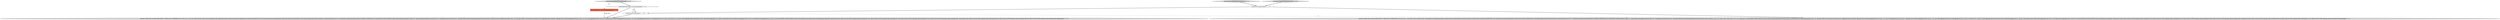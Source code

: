 digraph {
0 [style = filled, label = "cannotVectorize()@@@4@@@['1', '1', '0']", fillcolor = white, shape = ellipse image = "AAA0AAABBB1BBB"];
1 [style = filled, label = "cannotVectorize()@@@3@@@['1', '0', '1']", fillcolor = white, shape = ellipse image = "AAA0AAABBB1BBB"];
3 [style = filled, label = "testQuery(\"SELECT dim2, AVG(m2) FROM (SELECT * FROM foo AS t1 INNER JOIN foo AS t2 ON t1.m1 = t2.m1) AS t3 GROUP BY dim2\",queryContext,ImmutableList.of(GroupByQuery.builder().setDataSource(join(new TableDataSource(CalciteTests.DATASOURCE1),new QueryDataSource(newScanQueryBuilder().dataSource(CalciteTests.DATASOURCE1).intervals(querySegmentSpec(Filtration.eternity())).columns(ImmutableList.of(\"m1\")).resultFormat(ScanQuery.ResultFormat.RESULT_FORMAT_COMPACTED_LIST).context(QUERY_CONTEXT_DEFAULT).build().withOverriddenContext(queryContext)),\"j0.\",equalsCondition(DruidExpression.fromColumn(\"m1\"),DruidExpression.fromColumn(\"j0.m1\")),JoinType.INNER)).setInterval(querySegmentSpec(Filtration.eternity())).setDimensions(new DefaultDimensionSpec(\"dim2\",\"d0\",ValueType.STRING)).setGranularity(Granularities.ALL).setAggregatorSpecs(useDefault? aggregators(new DoubleSumAggregatorFactory(\"a0:sum\",\"m2\"),new CountAggregatorFactory(\"a0:count\")): aggregators(new DoubleSumAggregatorFactory(\"a0:sum\",\"m2\"),new FilteredAggregatorFactory(new CountAggregatorFactory(\"a0:count\"),not(selector(\"m2\",null,null))))).setPostAggregatorSpecs(ImmutableList.of(new ArithmeticPostAggregator(\"a0\",\"quotient\",ImmutableList.of(new FieldAccessPostAggregator(null,\"a0:sum\"),new FieldAccessPostAggregator(null,\"a0:count\"))))).setContext(QUERY_CONTEXT_DEFAULT).build().withOverriddenContext(queryContext)),NullHandling.sqlCompatible()? ImmutableList.of(new Object((((edu.fdu.CPPDG.tinypdg.pe.ExpressionInfo@a3ed72,new Object((((edu.fdu.CPPDG.tinypdg.pe.ExpressionInfo@a3ed77,new Object((((edu.fdu.CPPDG.tinypdg.pe.ExpressionInfo@a3ed7c,new Object((((edu.fdu.CPPDG.tinypdg.pe.ExpressionInfo@a3ed81): ImmutableList.of(new Object((((edu.fdu.CPPDG.tinypdg.pe.ExpressionInfo@a3ed89,new Object((((edu.fdu.CPPDG.tinypdg.pe.ExpressionInfo@a3ed8e,new Object((((edu.fdu.CPPDG.tinypdg.pe.ExpressionInfo@a3ed93))@@@6@@@['0', '1', '0']", fillcolor = lightgray, shape = ellipse image = "AAA1AAABBB2BBB"];
8 [style = filled, label = "testJoinOuterGroupByAndSubqueryHasLimit['0', '0', '1']", fillcolor = lightgray, shape = diamond image = "AAA0AAABBB3BBB"];
2 [style = filled, label = "testJoinOuterGroupByAndSubqueryNoLimit['1', '0', '0']", fillcolor = lightgray, shape = diamond image = "AAA0AAABBB1BBB"];
7 [style = filled, label = "testQuery(\"SELECT dim2, AVG(m2) FROM (SELECT * FROM foo AS t1 INNER JOIN foo AS t2 ON t1.m1 = t2.m1 LIMIT 10) AS t3 GROUP BY dim2\",ImmutableList.of(GroupByQuery.builder().setDataSource(newScanQueryBuilder().dataSource(join(new TableDataSource(CalciteTests.DATASOURCE1),new QueryDataSource(newScanQueryBuilder().dataSource(CalciteTests.DATASOURCE1).intervals(querySegmentSpec(Filtration.eternity())).columns(ImmutableList.of(\"m1\")).resultFormat(ScanQuery.ResultFormat.RESULT_FORMAT_COMPACTED_LIST).context(QUERY_CONTEXT_DEFAULT).build()),\"j0.\",equalsCondition(DruidExpression.fromColumn(\"m1\"),DruidExpression.fromColumn(\"j0.m1\")),JoinType.INNER)).intervals(querySegmentSpec(Filtration.eternity())).limit(10).columns(\"__time\",\"cnt\",\"dim1\",\"dim2\",\"dim3\",\"j0.m1\",\"m1\",\"m2\",\"unique_dim1\").context(QUERY_CONTEXT_DEFAULT).build()).setInterval(querySegmentSpec(Filtration.eternity())).setDimensions(new DefaultDimensionSpec(\"dim2\",\"d0\",ValueType.STRING)).setGranularity(Granularities.ALL).setAggregatorSpecs(useDefault? aggregators(new DoubleSumAggregatorFactory(\"a0:sum\",\"m2\"),new CountAggregatorFactory(\"a0:count\")): aggregators(new DoubleSumAggregatorFactory(\"a0:sum\",\"m2\"),new FilteredAggregatorFactory(new CountAggregatorFactory(\"a0:count\"),not(selector(\"m2\",null,null))))).setPostAggregatorSpecs(ImmutableList.of(new ArithmeticPostAggregator(\"a0\",\"quotient\",ImmutableList.of(new FieldAccessPostAggregator(null,\"a0:sum\"),new FieldAccessPostAggregator(null,\"a0:count\"))))).setContext(QUERY_CONTEXT_DEFAULT).build()),NullHandling.sqlCompatible()? ImmutableList.of(new Object((((edu.fdu.CPPDG.tinypdg.pe.ExpressionInfo@a3ee55,new Object((((edu.fdu.CPPDG.tinypdg.pe.ExpressionInfo@a3ee5a,new Object((((edu.fdu.CPPDG.tinypdg.pe.ExpressionInfo@a3ee5f,new Object((((edu.fdu.CPPDG.tinypdg.pe.ExpressionInfo@a3ee64): ImmutableList.of(new Object((((edu.fdu.CPPDG.tinypdg.pe.ExpressionInfo@a3ee6c,new Object((((edu.fdu.CPPDG.tinypdg.pe.ExpressionInfo@a3ee71,new Object((((edu.fdu.CPPDG.tinypdg.pe.ExpressionInfo@a3ee76))@@@4@@@['0', '0', '1']", fillcolor = lightgray, shape = ellipse image = "AAA0AAABBB3BBB"];
4 [style = filled, label = "Map<String,Object> queryContext@@@2@@@['0', '1', '0']", fillcolor = tomato, shape = box image = "AAA1AAABBB2BBB"];
5 [style = filled, label = "!isRewriteJoinToFilter(queryContext)@@@3@@@['0', '1', '0']", fillcolor = white, shape = diamond image = "AAA1AAABBB2BBB"];
6 [style = filled, label = "testJoinOuterGroupByAndSubqueryNoLimit['0', '1', '0']", fillcolor = lightgray, shape = diamond image = "AAA0AAABBB2BBB"];
5->0 [style = dotted, label="true"];
6->4 [style = dotted, label="true"];
5->0 [style = bold, label=""];
5->3 [style = bold, label=""];
0->7 [style = dashed, label="0"];
1->7 [style = bold, label=""];
0->3 [style = bold, label=""];
4->3 [style = solid, label="queryContext"];
2->1 [style = bold, label=""];
6->5 [style = bold, label=""];
1->0 [style = bold, label=""];
8->1 [style = bold, label=""];
}
